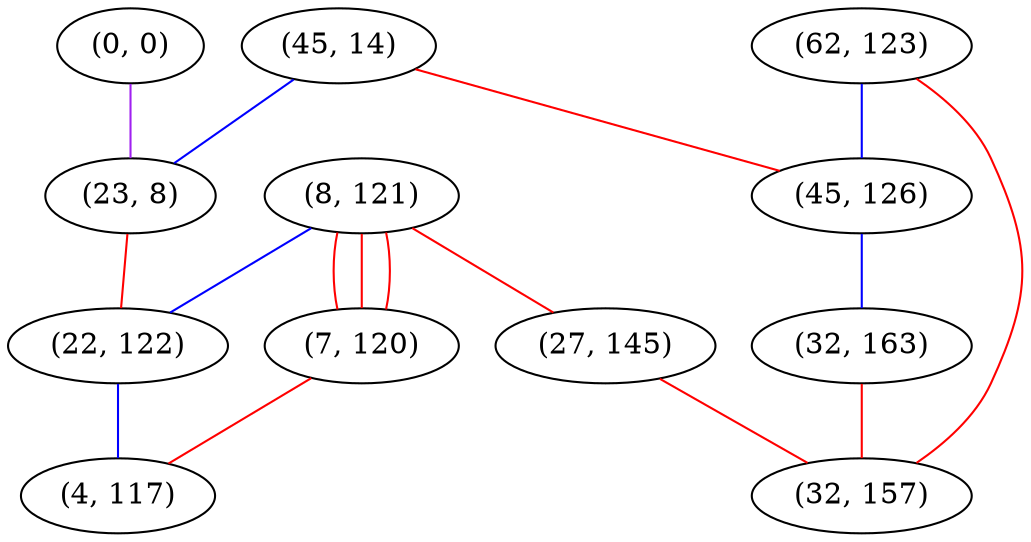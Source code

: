 graph "" {
"(8, 121)";
"(62, 123)";
"(0, 0)";
"(45, 14)";
"(23, 8)";
"(22, 122)";
"(7, 120)";
"(45, 126)";
"(27, 145)";
"(4, 117)";
"(32, 163)";
"(32, 157)";
"(8, 121)" -- "(27, 145)"  [color=red, key=0, weight=1];
"(8, 121)" -- "(7, 120)"  [color=red, key=0, weight=1];
"(8, 121)" -- "(7, 120)"  [color=red, key=1, weight=1];
"(8, 121)" -- "(7, 120)"  [color=red, key=2, weight=1];
"(8, 121)" -- "(22, 122)"  [color=blue, key=0, weight=3];
"(62, 123)" -- "(45, 126)"  [color=blue, key=0, weight=3];
"(62, 123)" -- "(32, 157)"  [color=red, key=0, weight=1];
"(0, 0)" -- "(23, 8)"  [color=purple, key=0, weight=4];
"(45, 14)" -- "(45, 126)"  [color=red, key=0, weight=1];
"(45, 14)" -- "(23, 8)"  [color=blue, key=0, weight=3];
"(23, 8)" -- "(22, 122)"  [color=red, key=0, weight=1];
"(22, 122)" -- "(4, 117)"  [color=blue, key=0, weight=3];
"(7, 120)" -- "(4, 117)"  [color=red, key=0, weight=1];
"(45, 126)" -- "(32, 163)"  [color=blue, key=0, weight=3];
"(27, 145)" -- "(32, 157)"  [color=red, key=0, weight=1];
"(32, 163)" -- "(32, 157)"  [color=red, key=0, weight=1];
}
